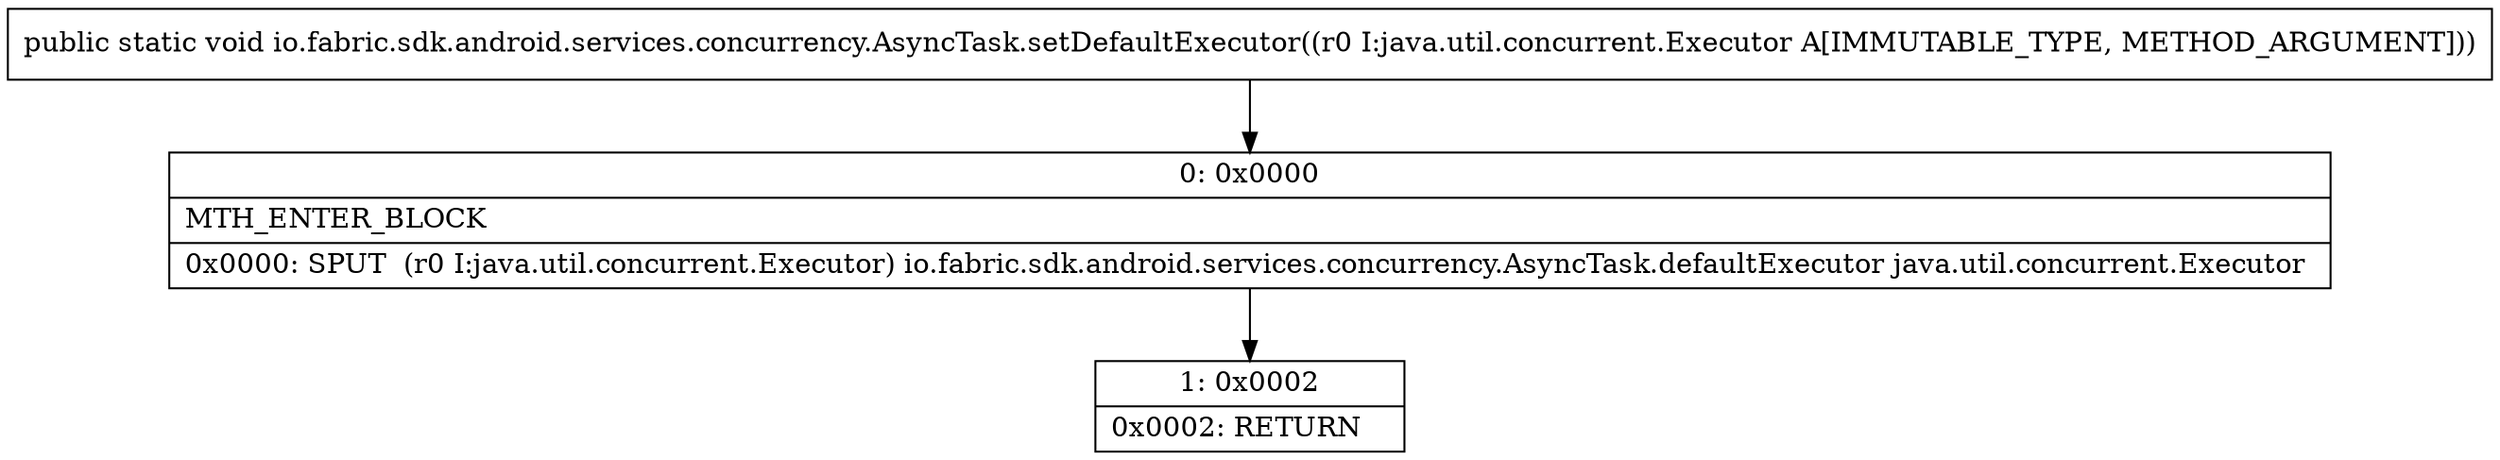digraph "CFG forio.fabric.sdk.android.services.concurrency.AsyncTask.setDefaultExecutor(Ljava\/util\/concurrent\/Executor;)V" {
Node_0 [shape=record,label="{0\:\ 0x0000|MTH_ENTER_BLOCK\l|0x0000: SPUT  (r0 I:java.util.concurrent.Executor) io.fabric.sdk.android.services.concurrency.AsyncTask.defaultExecutor java.util.concurrent.Executor \l}"];
Node_1 [shape=record,label="{1\:\ 0x0002|0x0002: RETURN   \l}"];
MethodNode[shape=record,label="{public static void io.fabric.sdk.android.services.concurrency.AsyncTask.setDefaultExecutor((r0 I:java.util.concurrent.Executor A[IMMUTABLE_TYPE, METHOD_ARGUMENT])) }"];
MethodNode -> Node_0;
Node_0 -> Node_1;
}

